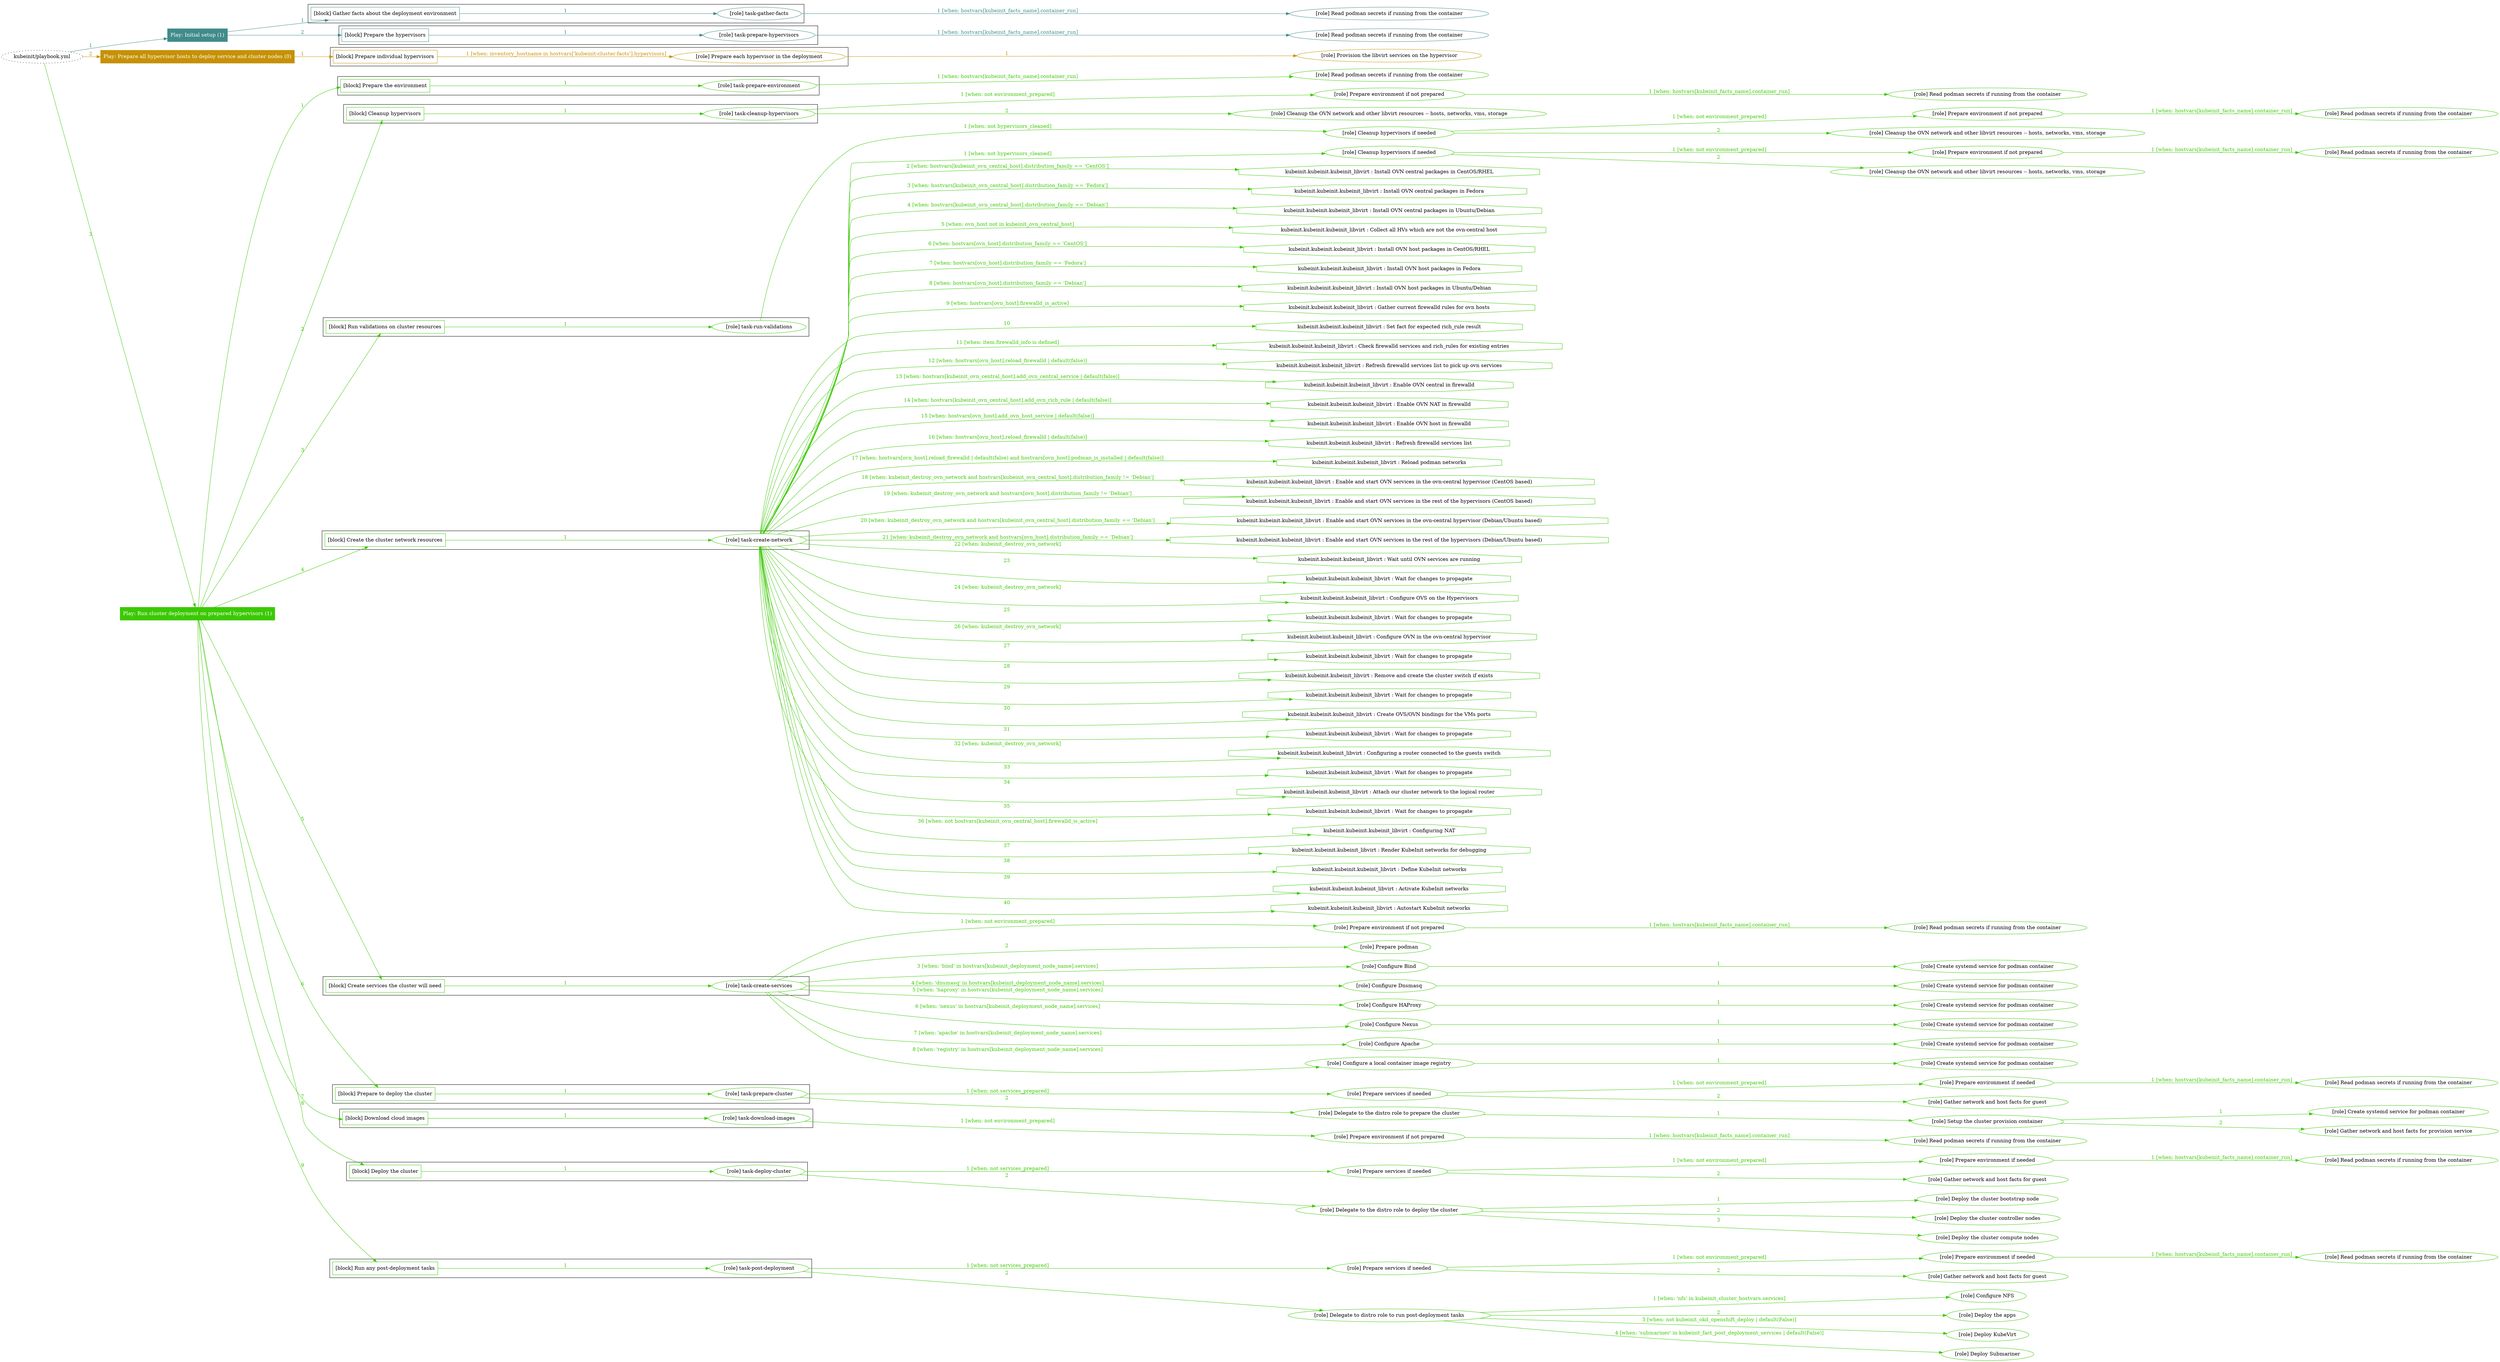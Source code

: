 digraph {
	graph [concentrate=true ordering=in rankdir=LR ratio=fill]
	edge [esep=5 sep=10]
	"kubeinit/playbook.yml" [id=root_node style=dotted]
	play_cabf9802 [label="Play: Initial setup (1)" color="#418b8b" fontcolor="#ffffff" id=play_cabf9802 shape=box style=filled tooltip=localhost]
	"kubeinit/playbook.yml" -> play_cabf9802 [label="1 " color="#418b8b" fontcolor="#418b8b" id=edge_e3c45d7b labeltooltip="1 " tooltip="1 "]
	subgraph "Read podman secrets if running from the container" {
		role_5ece493f [label="[role] Read podman secrets if running from the container" color="#418b8b" id=role_5ece493f tooltip="Read podman secrets if running from the container"]
	}
	subgraph "task-gather-facts" {
		role_f02b3d7f [label="[role] task-gather-facts" color="#418b8b" id=role_f02b3d7f tooltip="task-gather-facts"]
		role_f02b3d7f -> role_5ece493f [label="1 [when: hostvars[kubeinit_facts_name].container_run]" color="#418b8b" fontcolor="#418b8b" id=edge_bcd6546f labeltooltip="1 [when: hostvars[kubeinit_facts_name].container_run]" tooltip="1 [when: hostvars[kubeinit_facts_name].container_run]"]
	}
	subgraph "Read podman secrets if running from the container" {
		role_0c493a3a [label="[role] Read podman secrets if running from the container" color="#418b8b" id=role_0c493a3a tooltip="Read podman secrets if running from the container"]
	}
	subgraph "task-prepare-hypervisors" {
		role_e5fdb015 [label="[role] task-prepare-hypervisors" color="#418b8b" id=role_e5fdb015 tooltip="task-prepare-hypervisors"]
		role_e5fdb015 -> role_0c493a3a [label="1 [when: hostvars[kubeinit_facts_name].container_run]" color="#418b8b" fontcolor="#418b8b" id=edge_51dbef4d labeltooltip="1 [when: hostvars[kubeinit_facts_name].container_run]" tooltip="1 [when: hostvars[kubeinit_facts_name].container_run]"]
	}
	subgraph "Play: Initial setup (1)" {
		play_cabf9802 -> block_63828015 [label=1 color="#418b8b" fontcolor="#418b8b" id=edge_bca1ace8 labeltooltip=1 tooltip=1]
		subgraph cluster_block_63828015 {
			block_63828015 [label="[block] Gather facts about the deployment environment" color="#418b8b" id=block_63828015 labeltooltip="Gather facts about the deployment environment" shape=box tooltip="Gather facts about the deployment environment"]
			block_63828015 -> role_f02b3d7f [label="1 " color="#418b8b" fontcolor="#418b8b" id=edge_ab7aa948 labeltooltip="1 " tooltip="1 "]
		}
		play_cabf9802 -> block_e4cc759d [label=2 color="#418b8b" fontcolor="#418b8b" id=edge_51183c32 labeltooltip=2 tooltip=2]
		subgraph cluster_block_e4cc759d {
			block_e4cc759d [label="[block] Prepare the hypervisors" color="#418b8b" id=block_e4cc759d labeltooltip="Prepare the hypervisors" shape=box tooltip="Prepare the hypervisors"]
			block_e4cc759d -> role_e5fdb015 [label="1 " color="#418b8b" fontcolor="#418b8b" id=edge_0b7771c0 labeltooltip="1 " tooltip="1 "]
		}
	}
	play_862a6ce6 [label="Play: Prepare all hypervisor hosts to deploy service and cluster nodes (0)" color="#c69106" fontcolor="#ffffff" id=play_862a6ce6 shape=box style=filled tooltip="Play: Prepare all hypervisor hosts to deploy service and cluster nodes (0)"]
	"kubeinit/playbook.yml" -> play_862a6ce6 [label="2 " color="#c69106" fontcolor="#c69106" id=edge_25d911df labeltooltip="2 " tooltip="2 "]
	subgraph "Provision the libvirt services on the hypervisor" {
		role_0a3f92aa [label="[role] Provision the libvirt services on the hypervisor" color="#c69106" id=role_0a3f92aa tooltip="Provision the libvirt services on the hypervisor"]
	}
	subgraph "Prepare each hypervisor in the deployment" {
		role_ec476fa2 [label="[role] Prepare each hypervisor in the deployment" color="#c69106" id=role_ec476fa2 tooltip="Prepare each hypervisor in the deployment"]
		role_ec476fa2 -> role_0a3f92aa [label="1 " color="#c69106" fontcolor="#c69106" id=edge_fb4ad75f labeltooltip="1 " tooltip="1 "]
	}
	subgraph "Play: Prepare all hypervisor hosts to deploy service and cluster nodes (0)" {
		play_862a6ce6 -> block_74ffaebb [label=1 color="#c69106" fontcolor="#c69106" id=edge_ac08521b labeltooltip=1 tooltip=1]
		subgraph cluster_block_74ffaebb {
			block_74ffaebb [label="[block] Prepare individual hypervisors" color="#c69106" id=block_74ffaebb labeltooltip="Prepare individual hypervisors" shape=box tooltip="Prepare individual hypervisors"]
			block_74ffaebb -> role_ec476fa2 [label="1 [when: inventory_hostname in hostvars['kubeinit-cluster-facts'].hypervisors]" color="#c69106" fontcolor="#c69106" id=edge_28db22ad labeltooltip="1 [when: inventory_hostname in hostvars['kubeinit-cluster-facts'].hypervisors]" tooltip="1 [when: inventory_hostname in hostvars['kubeinit-cluster-facts'].hypervisors]"]
		}
	}
	play_f39ef445 [label="Play: Run cluster deployment on prepared hypervisors (1)" color="#3bc903" fontcolor="#ffffff" id=play_f39ef445 shape=box style=filled tooltip=localhost]
	"kubeinit/playbook.yml" -> play_f39ef445 [label="3 " color="#3bc903" fontcolor="#3bc903" id=edge_d84a5840 labeltooltip="3 " tooltip="3 "]
	subgraph "Read podman secrets if running from the container" {
		role_76f19af0 [label="[role] Read podman secrets if running from the container" color="#3bc903" id=role_76f19af0 tooltip="Read podman secrets if running from the container"]
	}
	subgraph "task-prepare-environment" {
		role_47490821 [label="[role] task-prepare-environment" color="#3bc903" id=role_47490821 tooltip="task-prepare-environment"]
		role_47490821 -> role_76f19af0 [label="1 [when: hostvars[kubeinit_facts_name].container_run]" color="#3bc903" fontcolor="#3bc903" id=edge_25eca5e9 labeltooltip="1 [when: hostvars[kubeinit_facts_name].container_run]" tooltip="1 [when: hostvars[kubeinit_facts_name].container_run]"]
	}
	subgraph "Read podman secrets if running from the container" {
		role_3ac7f9d9 [label="[role] Read podman secrets if running from the container" color="#3bc903" id=role_3ac7f9d9 tooltip="Read podman secrets if running from the container"]
	}
	subgraph "Prepare environment if not prepared" {
		role_e18d2479 [label="[role] Prepare environment if not prepared" color="#3bc903" id=role_e18d2479 tooltip="Prepare environment if not prepared"]
		role_e18d2479 -> role_3ac7f9d9 [label="1 [when: hostvars[kubeinit_facts_name].container_run]" color="#3bc903" fontcolor="#3bc903" id=edge_37725f39 labeltooltip="1 [when: hostvars[kubeinit_facts_name].container_run]" tooltip="1 [when: hostvars[kubeinit_facts_name].container_run]"]
	}
	subgraph "Cleanup the OVN network and other libvirt resources -- hosts, networks, vms, storage" {
		role_31cd370b [label="[role] Cleanup the OVN network and other libvirt resources -- hosts, networks, vms, storage" color="#3bc903" id=role_31cd370b tooltip="Cleanup the OVN network and other libvirt resources -- hosts, networks, vms, storage"]
	}
	subgraph "task-cleanup-hypervisors" {
		role_92da4c8a [label="[role] task-cleanup-hypervisors" color="#3bc903" id=role_92da4c8a tooltip="task-cleanup-hypervisors"]
		role_92da4c8a -> role_e18d2479 [label="1 [when: not environment_prepared]" color="#3bc903" fontcolor="#3bc903" id=edge_4e726503 labeltooltip="1 [when: not environment_prepared]" tooltip="1 [when: not environment_prepared]"]
		role_92da4c8a -> role_31cd370b [label="2 " color="#3bc903" fontcolor="#3bc903" id=edge_d5f6129c labeltooltip="2 " tooltip="2 "]
	}
	subgraph "Read podman secrets if running from the container" {
		role_55faa990 [label="[role] Read podman secrets if running from the container" color="#3bc903" id=role_55faa990 tooltip="Read podman secrets if running from the container"]
	}
	subgraph "Prepare environment if not prepared" {
		role_85556ecf [label="[role] Prepare environment if not prepared" color="#3bc903" id=role_85556ecf tooltip="Prepare environment if not prepared"]
		role_85556ecf -> role_55faa990 [label="1 [when: hostvars[kubeinit_facts_name].container_run]" color="#3bc903" fontcolor="#3bc903" id=edge_5a0d9ed9 labeltooltip="1 [when: hostvars[kubeinit_facts_name].container_run]" tooltip="1 [when: hostvars[kubeinit_facts_name].container_run]"]
	}
	subgraph "Cleanup the OVN network and other libvirt resources -- hosts, networks, vms, storage" {
		role_45c1219f [label="[role] Cleanup the OVN network and other libvirt resources -- hosts, networks, vms, storage" color="#3bc903" id=role_45c1219f tooltip="Cleanup the OVN network and other libvirt resources -- hosts, networks, vms, storage"]
	}
	subgraph "Cleanup hypervisors if needed" {
		role_9e860426 [label="[role] Cleanup hypervisors if needed" color="#3bc903" id=role_9e860426 tooltip="Cleanup hypervisors if needed"]
		role_9e860426 -> role_85556ecf [label="1 [when: not environment_prepared]" color="#3bc903" fontcolor="#3bc903" id=edge_2af7dc2a labeltooltip="1 [when: not environment_prepared]" tooltip="1 [when: not environment_prepared]"]
		role_9e860426 -> role_45c1219f [label="2 " color="#3bc903" fontcolor="#3bc903" id=edge_be597ecc labeltooltip="2 " tooltip="2 "]
	}
	subgraph "task-run-validations" {
		role_9f77ec29 [label="[role] task-run-validations" color="#3bc903" id=role_9f77ec29 tooltip="task-run-validations"]
		role_9f77ec29 -> role_9e860426 [label="1 [when: not hypervisors_cleaned]" color="#3bc903" fontcolor="#3bc903" id=edge_ff25f62e labeltooltip="1 [when: not hypervisors_cleaned]" tooltip="1 [when: not hypervisors_cleaned]"]
	}
	subgraph "Read podman secrets if running from the container" {
		role_3983d19b [label="[role] Read podman secrets if running from the container" color="#3bc903" id=role_3983d19b tooltip="Read podman secrets if running from the container"]
	}
	subgraph "Prepare environment if not prepared" {
		role_f18a41f3 [label="[role] Prepare environment if not prepared" color="#3bc903" id=role_f18a41f3 tooltip="Prepare environment if not prepared"]
		role_f18a41f3 -> role_3983d19b [label="1 [when: hostvars[kubeinit_facts_name].container_run]" color="#3bc903" fontcolor="#3bc903" id=edge_ad26d2d7 labeltooltip="1 [when: hostvars[kubeinit_facts_name].container_run]" tooltip="1 [when: hostvars[kubeinit_facts_name].container_run]"]
	}
	subgraph "Cleanup the OVN network and other libvirt resources -- hosts, networks, vms, storage" {
		role_21c69b2e [label="[role] Cleanup the OVN network and other libvirt resources -- hosts, networks, vms, storage" color="#3bc903" id=role_21c69b2e tooltip="Cleanup the OVN network and other libvirt resources -- hosts, networks, vms, storage"]
	}
	subgraph "Cleanup hypervisors if needed" {
		role_da685745 [label="[role] Cleanup hypervisors if needed" color="#3bc903" id=role_da685745 tooltip="Cleanup hypervisors if needed"]
		role_da685745 -> role_f18a41f3 [label="1 [when: not environment_prepared]" color="#3bc903" fontcolor="#3bc903" id=edge_d999c44d labeltooltip="1 [when: not environment_prepared]" tooltip="1 [when: not environment_prepared]"]
		role_da685745 -> role_21c69b2e [label="2 " color="#3bc903" fontcolor="#3bc903" id=edge_7733737f labeltooltip="2 " tooltip="2 "]
	}
	subgraph "task-create-network" {
		role_cc8841ad [label="[role] task-create-network" color="#3bc903" id=role_cc8841ad tooltip="task-create-network"]
		role_cc8841ad -> role_da685745 [label="1 [when: not hypervisors_cleaned]" color="#3bc903" fontcolor="#3bc903" id=edge_a12fc091 labeltooltip="1 [when: not hypervisors_cleaned]" tooltip="1 [when: not hypervisors_cleaned]"]
		task_f7ea4e47 [label="kubeinit.kubeinit.kubeinit_libvirt : Install OVN central packages in CentOS/RHEL" color="#3bc903" id=task_f7ea4e47 shape=octagon tooltip="kubeinit.kubeinit.kubeinit_libvirt : Install OVN central packages in CentOS/RHEL"]
		role_cc8841ad -> task_f7ea4e47 [label="2 [when: hostvars[kubeinit_ovn_central_host].distribution_family == 'CentOS']" color="#3bc903" fontcolor="#3bc903" id=edge_dc6b79fd labeltooltip="2 [when: hostvars[kubeinit_ovn_central_host].distribution_family == 'CentOS']" tooltip="2 [when: hostvars[kubeinit_ovn_central_host].distribution_family == 'CentOS']"]
		task_734beb15 [label="kubeinit.kubeinit.kubeinit_libvirt : Install OVN central packages in Fedora" color="#3bc903" id=task_734beb15 shape=octagon tooltip="kubeinit.kubeinit.kubeinit_libvirt : Install OVN central packages in Fedora"]
		role_cc8841ad -> task_734beb15 [label="3 [when: hostvars[kubeinit_ovn_central_host].distribution_family == 'Fedora']" color="#3bc903" fontcolor="#3bc903" id=edge_60e254bb labeltooltip="3 [when: hostvars[kubeinit_ovn_central_host].distribution_family == 'Fedora']" tooltip="3 [when: hostvars[kubeinit_ovn_central_host].distribution_family == 'Fedora']"]
		task_d4361227 [label="kubeinit.kubeinit.kubeinit_libvirt : Install OVN central packages in Ubuntu/Debian" color="#3bc903" id=task_d4361227 shape=octagon tooltip="kubeinit.kubeinit.kubeinit_libvirt : Install OVN central packages in Ubuntu/Debian"]
		role_cc8841ad -> task_d4361227 [label="4 [when: hostvars[kubeinit_ovn_central_host].distribution_family == 'Debian']" color="#3bc903" fontcolor="#3bc903" id=edge_dfb69b2c labeltooltip="4 [when: hostvars[kubeinit_ovn_central_host].distribution_family == 'Debian']" tooltip="4 [when: hostvars[kubeinit_ovn_central_host].distribution_family == 'Debian']"]
		task_2e7676b7 [label="kubeinit.kubeinit.kubeinit_libvirt : Collect all HVs which are not the ovn-central host" color="#3bc903" id=task_2e7676b7 shape=octagon tooltip="kubeinit.kubeinit.kubeinit_libvirt : Collect all HVs which are not the ovn-central host"]
		role_cc8841ad -> task_2e7676b7 [label="5 [when: ovn_host not in kubeinit_ovn_central_host]" color="#3bc903" fontcolor="#3bc903" id=edge_bfc54213 labeltooltip="5 [when: ovn_host not in kubeinit_ovn_central_host]" tooltip="5 [when: ovn_host not in kubeinit_ovn_central_host]"]
		task_23cff8ef [label="kubeinit.kubeinit.kubeinit_libvirt : Install OVN host packages in CentOS/RHEL" color="#3bc903" id=task_23cff8ef shape=octagon tooltip="kubeinit.kubeinit.kubeinit_libvirt : Install OVN host packages in CentOS/RHEL"]
		role_cc8841ad -> task_23cff8ef [label="6 [when: hostvars[ovn_host].distribution_family == 'CentOS']" color="#3bc903" fontcolor="#3bc903" id=edge_d5db1d3b labeltooltip="6 [when: hostvars[ovn_host].distribution_family == 'CentOS']" tooltip="6 [when: hostvars[ovn_host].distribution_family == 'CentOS']"]
		task_c52230ad [label="kubeinit.kubeinit.kubeinit_libvirt : Install OVN host packages in Fedora" color="#3bc903" id=task_c52230ad shape=octagon tooltip="kubeinit.kubeinit.kubeinit_libvirt : Install OVN host packages in Fedora"]
		role_cc8841ad -> task_c52230ad [label="7 [when: hostvars[ovn_host].distribution_family == 'Fedora']" color="#3bc903" fontcolor="#3bc903" id=edge_222341ba labeltooltip="7 [when: hostvars[ovn_host].distribution_family == 'Fedora']" tooltip="7 [when: hostvars[ovn_host].distribution_family == 'Fedora']"]
		task_0c124b02 [label="kubeinit.kubeinit.kubeinit_libvirt : Install OVN host packages in Ubuntu/Debian" color="#3bc903" id=task_0c124b02 shape=octagon tooltip="kubeinit.kubeinit.kubeinit_libvirt : Install OVN host packages in Ubuntu/Debian"]
		role_cc8841ad -> task_0c124b02 [label="8 [when: hostvars[ovn_host].distribution_family == 'Debian']" color="#3bc903" fontcolor="#3bc903" id=edge_2a2a6ddf labeltooltip="8 [when: hostvars[ovn_host].distribution_family == 'Debian']" tooltip="8 [when: hostvars[ovn_host].distribution_family == 'Debian']"]
		task_79f8a700 [label="kubeinit.kubeinit.kubeinit_libvirt : Gather current firewalld rules for ovn hosts" color="#3bc903" id=task_79f8a700 shape=octagon tooltip="kubeinit.kubeinit.kubeinit_libvirt : Gather current firewalld rules for ovn hosts"]
		role_cc8841ad -> task_79f8a700 [label="9 [when: hostvars[ovn_host].firewalld_is_active]" color="#3bc903" fontcolor="#3bc903" id=edge_7904a75f labeltooltip="9 [when: hostvars[ovn_host].firewalld_is_active]" tooltip="9 [when: hostvars[ovn_host].firewalld_is_active]"]
		task_66c596e1 [label="kubeinit.kubeinit.kubeinit_libvirt : Set fact for expected rich_rule result" color="#3bc903" id=task_66c596e1 shape=octagon tooltip="kubeinit.kubeinit.kubeinit_libvirt : Set fact for expected rich_rule result"]
		role_cc8841ad -> task_66c596e1 [label="10 " color="#3bc903" fontcolor="#3bc903" id=edge_b8c54404 labeltooltip="10 " tooltip="10 "]
		task_1ba42e80 [label="kubeinit.kubeinit.kubeinit_libvirt : Check firewalld services and rich_rules for existing entries" color="#3bc903" id=task_1ba42e80 shape=octagon tooltip="kubeinit.kubeinit.kubeinit_libvirt : Check firewalld services and rich_rules for existing entries"]
		role_cc8841ad -> task_1ba42e80 [label="11 [when: item.firewalld_info is defined]" color="#3bc903" fontcolor="#3bc903" id=edge_ee96423d labeltooltip="11 [when: item.firewalld_info is defined]" tooltip="11 [when: item.firewalld_info is defined]"]
		task_5bc02caa [label="kubeinit.kubeinit.kubeinit_libvirt : Refresh firewalld services list to pick up ovn services" color="#3bc903" id=task_5bc02caa shape=octagon tooltip="kubeinit.kubeinit.kubeinit_libvirt : Refresh firewalld services list to pick up ovn services"]
		role_cc8841ad -> task_5bc02caa [label="12 [when: hostvars[ovn_host].reload_firewalld | default(false)]" color="#3bc903" fontcolor="#3bc903" id=edge_2b2af424 labeltooltip="12 [when: hostvars[ovn_host].reload_firewalld | default(false)]" tooltip="12 [when: hostvars[ovn_host].reload_firewalld | default(false)]"]
		task_a3d27806 [label="kubeinit.kubeinit.kubeinit_libvirt : Enable OVN central in firewalld" color="#3bc903" id=task_a3d27806 shape=octagon tooltip="kubeinit.kubeinit.kubeinit_libvirt : Enable OVN central in firewalld"]
		role_cc8841ad -> task_a3d27806 [label="13 [when: hostvars[kubeinit_ovn_central_host].add_ovn_central_service | default(false)]" color="#3bc903" fontcolor="#3bc903" id=edge_98113e2c labeltooltip="13 [when: hostvars[kubeinit_ovn_central_host].add_ovn_central_service | default(false)]" tooltip="13 [when: hostvars[kubeinit_ovn_central_host].add_ovn_central_service | default(false)]"]
		task_06c7c47c [label="kubeinit.kubeinit.kubeinit_libvirt : Enable OVN NAT in firewalld" color="#3bc903" id=task_06c7c47c shape=octagon tooltip="kubeinit.kubeinit.kubeinit_libvirt : Enable OVN NAT in firewalld"]
		role_cc8841ad -> task_06c7c47c [label="14 [when: hostvars[kubeinit_ovn_central_host].add_ovn_rich_rule | default(false)]" color="#3bc903" fontcolor="#3bc903" id=edge_3bbaa516 labeltooltip="14 [when: hostvars[kubeinit_ovn_central_host].add_ovn_rich_rule | default(false)]" tooltip="14 [when: hostvars[kubeinit_ovn_central_host].add_ovn_rich_rule | default(false)]"]
		task_20630794 [label="kubeinit.kubeinit.kubeinit_libvirt : Enable OVN host in firewalld" color="#3bc903" id=task_20630794 shape=octagon tooltip="kubeinit.kubeinit.kubeinit_libvirt : Enable OVN host in firewalld"]
		role_cc8841ad -> task_20630794 [label="15 [when: hostvars[ovn_host].add_ovn_host_service | default(false)]" color="#3bc903" fontcolor="#3bc903" id=edge_95395513 labeltooltip="15 [when: hostvars[ovn_host].add_ovn_host_service | default(false)]" tooltip="15 [when: hostvars[ovn_host].add_ovn_host_service | default(false)]"]
		task_53ca06d5 [label="kubeinit.kubeinit.kubeinit_libvirt : Refresh firewalld services list" color="#3bc903" id=task_53ca06d5 shape=octagon tooltip="kubeinit.kubeinit.kubeinit_libvirt : Refresh firewalld services list"]
		role_cc8841ad -> task_53ca06d5 [label="16 [when: hostvars[ovn_host].reload_firewalld | default(false)]" color="#3bc903" fontcolor="#3bc903" id=edge_c6d18121 labeltooltip="16 [when: hostvars[ovn_host].reload_firewalld | default(false)]" tooltip="16 [when: hostvars[ovn_host].reload_firewalld | default(false)]"]
		task_2d76daea [label="kubeinit.kubeinit.kubeinit_libvirt : Reload podman networks" color="#3bc903" id=task_2d76daea shape=octagon tooltip="kubeinit.kubeinit.kubeinit_libvirt : Reload podman networks"]
		role_cc8841ad -> task_2d76daea [label="17 [when: hostvars[ovn_host].reload_firewalld | default(false) and hostvars[ovn_host].podman_is_installed | default(false)]" color="#3bc903" fontcolor="#3bc903" id=edge_d0d5d9a7 labeltooltip="17 [when: hostvars[ovn_host].reload_firewalld | default(false) and hostvars[ovn_host].podman_is_installed | default(false)]" tooltip="17 [when: hostvars[ovn_host].reload_firewalld | default(false) and hostvars[ovn_host].podman_is_installed | default(false)]"]
		task_77723871 [label="kubeinit.kubeinit.kubeinit_libvirt : Enable and start OVN services in the ovn-central hypervisor (CentOS based)" color="#3bc903" id=task_77723871 shape=octagon tooltip="kubeinit.kubeinit.kubeinit_libvirt : Enable and start OVN services in the ovn-central hypervisor (CentOS based)"]
		role_cc8841ad -> task_77723871 [label="18 [when: kubeinit_destroy_ovn_network and hostvars[kubeinit_ovn_central_host].distribution_family != 'Debian']" color="#3bc903" fontcolor="#3bc903" id=edge_704019aa labeltooltip="18 [when: kubeinit_destroy_ovn_network and hostvars[kubeinit_ovn_central_host].distribution_family != 'Debian']" tooltip="18 [when: kubeinit_destroy_ovn_network and hostvars[kubeinit_ovn_central_host].distribution_family != 'Debian']"]
		task_eada2b03 [label="kubeinit.kubeinit.kubeinit_libvirt : Enable and start OVN services in the rest of the hypervisors (CentOS based)" color="#3bc903" id=task_eada2b03 shape=octagon tooltip="kubeinit.kubeinit.kubeinit_libvirt : Enable and start OVN services in the rest of the hypervisors (CentOS based)"]
		role_cc8841ad -> task_eada2b03 [label="19 [when: kubeinit_destroy_ovn_network and hostvars[ovn_host].distribution_family != 'Debian']" color="#3bc903" fontcolor="#3bc903" id=edge_21a84121 labeltooltip="19 [when: kubeinit_destroy_ovn_network and hostvars[ovn_host].distribution_family != 'Debian']" tooltip="19 [when: kubeinit_destroy_ovn_network and hostvars[ovn_host].distribution_family != 'Debian']"]
		task_1dff1124 [label="kubeinit.kubeinit.kubeinit_libvirt : Enable and start OVN services in the ovn-central hypervisor (Debian/Ubuntu based)" color="#3bc903" id=task_1dff1124 shape=octagon tooltip="kubeinit.kubeinit.kubeinit_libvirt : Enable and start OVN services in the ovn-central hypervisor (Debian/Ubuntu based)"]
		role_cc8841ad -> task_1dff1124 [label="20 [when: kubeinit_destroy_ovn_network and hostvars[kubeinit_ovn_central_host].distribution_family == 'Debian']" color="#3bc903" fontcolor="#3bc903" id=edge_fb2b8f0f labeltooltip="20 [when: kubeinit_destroy_ovn_network and hostvars[kubeinit_ovn_central_host].distribution_family == 'Debian']" tooltip="20 [when: kubeinit_destroy_ovn_network and hostvars[kubeinit_ovn_central_host].distribution_family == 'Debian']"]
		task_dce139c9 [label="kubeinit.kubeinit.kubeinit_libvirt : Enable and start OVN services in the rest of the hypervisors (Debian/Ubuntu based)" color="#3bc903" id=task_dce139c9 shape=octagon tooltip="kubeinit.kubeinit.kubeinit_libvirt : Enable and start OVN services in the rest of the hypervisors (Debian/Ubuntu based)"]
		role_cc8841ad -> task_dce139c9 [label="21 [when: kubeinit_destroy_ovn_network and hostvars[ovn_host].distribution_family == 'Debian']" color="#3bc903" fontcolor="#3bc903" id=edge_ad68200c labeltooltip="21 [when: kubeinit_destroy_ovn_network and hostvars[ovn_host].distribution_family == 'Debian']" tooltip="21 [when: kubeinit_destroy_ovn_network and hostvars[ovn_host].distribution_family == 'Debian']"]
		task_03f4ce8d [label="kubeinit.kubeinit.kubeinit_libvirt : Wait until OVN services are running" color="#3bc903" id=task_03f4ce8d shape=octagon tooltip="kubeinit.kubeinit.kubeinit_libvirt : Wait until OVN services are running"]
		role_cc8841ad -> task_03f4ce8d [label="22 [when: kubeinit_destroy_ovn_network]" color="#3bc903" fontcolor="#3bc903" id=edge_9487eef7 labeltooltip="22 [when: kubeinit_destroy_ovn_network]" tooltip="22 [when: kubeinit_destroy_ovn_network]"]
		task_d24cb34a [label="kubeinit.kubeinit.kubeinit_libvirt : Wait for changes to propagate" color="#3bc903" id=task_d24cb34a shape=octagon tooltip="kubeinit.kubeinit.kubeinit_libvirt : Wait for changes to propagate"]
		role_cc8841ad -> task_d24cb34a [label="23 " color="#3bc903" fontcolor="#3bc903" id=edge_a0a08605 labeltooltip="23 " tooltip="23 "]
		task_67bc0d38 [label="kubeinit.kubeinit.kubeinit_libvirt : Configure OVS on the Hypervisors" color="#3bc903" id=task_67bc0d38 shape=octagon tooltip="kubeinit.kubeinit.kubeinit_libvirt : Configure OVS on the Hypervisors"]
		role_cc8841ad -> task_67bc0d38 [label="24 [when: kubeinit_destroy_ovn_network]" color="#3bc903" fontcolor="#3bc903" id=edge_1516c946 labeltooltip="24 [when: kubeinit_destroy_ovn_network]" tooltip="24 [when: kubeinit_destroy_ovn_network]"]
		task_1ad55b5b [label="kubeinit.kubeinit.kubeinit_libvirt : Wait for changes to propagate" color="#3bc903" id=task_1ad55b5b shape=octagon tooltip="kubeinit.kubeinit.kubeinit_libvirt : Wait for changes to propagate"]
		role_cc8841ad -> task_1ad55b5b [label="25 " color="#3bc903" fontcolor="#3bc903" id=edge_9c494f3a labeltooltip="25 " tooltip="25 "]
		task_b067590c [label="kubeinit.kubeinit.kubeinit_libvirt : Configure OVN in the ovn-central hypervisor" color="#3bc903" id=task_b067590c shape=octagon tooltip="kubeinit.kubeinit.kubeinit_libvirt : Configure OVN in the ovn-central hypervisor"]
		role_cc8841ad -> task_b067590c [label="26 [when: kubeinit_destroy_ovn_network]" color="#3bc903" fontcolor="#3bc903" id=edge_3e882a36 labeltooltip="26 [when: kubeinit_destroy_ovn_network]" tooltip="26 [when: kubeinit_destroy_ovn_network]"]
		task_5b2498db [label="kubeinit.kubeinit.kubeinit_libvirt : Wait for changes to propagate" color="#3bc903" id=task_5b2498db shape=octagon tooltip="kubeinit.kubeinit.kubeinit_libvirt : Wait for changes to propagate"]
		role_cc8841ad -> task_5b2498db [label="27 " color="#3bc903" fontcolor="#3bc903" id=edge_ef271471 labeltooltip="27 " tooltip="27 "]
		task_1a1190e5 [label="kubeinit.kubeinit.kubeinit_libvirt : Remove and create the cluster switch if exists" color="#3bc903" id=task_1a1190e5 shape=octagon tooltip="kubeinit.kubeinit.kubeinit_libvirt : Remove and create the cluster switch if exists"]
		role_cc8841ad -> task_1a1190e5 [label="28 " color="#3bc903" fontcolor="#3bc903" id=edge_687e68fd labeltooltip="28 " tooltip="28 "]
		task_69a5d6d5 [label="kubeinit.kubeinit.kubeinit_libvirt : Wait for changes to propagate" color="#3bc903" id=task_69a5d6d5 shape=octagon tooltip="kubeinit.kubeinit.kubeinit_libvirt : Wait for changes to propagate"]
		role_cc8841ad -> task_69a5d6d5 [label="29 " color="#3bc903" fontcolor="#3bc903" id=edge_65a06403 labeltooltip="29 " tooltip="29 "]
		task_814dd36e [label="kubeinit.kubeinit.kubeinit_libvirt : Create OVS/OVN bindings for the VMs ports" color="#3bc903" id=task_814dd36e shape=octagon tooltip="kubeinit.kubeinit.kubeinit_libvirt : Create OVS/OVN bindings for the VMs ports"]
		role_cc8841ad -> task_814dd36e [label="30 " color="#3bc903" fontcolor="#3bc903" id=edge_1b026d9f labeltooltip="30 " tooltip="30 "]
		task_52f89820 [label="kubeinit.kubeinit.kubeinit_libvirt : Wait for changes to propagate" color="#3bc903" id=task_52f89820 shape=octagon tooltip="kubeinit.kubeinit.kubeinit_libvirt : Wait for changes to propagate"]
		role_cc8841ad -> task_52f89820 [label="31 " color="#3bc903" fontcolor="#3bc903" id=edge_963ae7ff labeltooltip="31 " tooltip="31 "]
		task_a51e4a34 [label="kubeinit.kubeinit.kubeinit_libvirt : Configuring a router connected to the guests switch" color="#3bc903" id=task_a51e4a34 shape=octagon tooltip="kubeinit.kubeinit.kubeinit_libvirt : Configuring a router connected to the guests switch"]
		role_cc8841ad -> task_a51e4a34 [label="32 [when: kubeinit_destroy_ovn_network]" color="#3bc903" fontcolor="#3bc903" id=edge_d756f614 labeltooltip="32 [when: kubeinit_destroy_ovn_network]" tooltip="32 [when: kubeinit_destroy_ovn_network]"]
		task_d344afe5 [label="kubeinit.kubeinit.kubeinit_libvirt : Wait for changes to propagate" color="#3bc903" id=task_d344afe5 shape=octagon tooltip="kubeinit.kubeinit.kubeinit_libvirt : Wait for changes to propagate"]
		role_cc8841ad -> task_d344afe5 [label="33 " color="#3bc903" fontcolor="#3bc903" id=edge_e34570a4 labeltooltip="33 " tooltip="33 "]
		task_c02a39da [label="kubeinit.kubeinit.kubeinit_libvirt : Attach our cluster network to the logical router" color="#3bc903" id=task_c02a39da shape=octagon tooltip="kubeinit.kubeinit.kubeinit_libvirt : Attach our cluster network to the logical router"]
		role_cc8841ad -> task_c02a39da [label="34 " color="#3bc903" fontcolor="#3bc903" id=edge_1be2c95d labeltooltip="34 " tooltip="34 "]
		task_0de548b8 [label="kubeinit.kubeinit.kubeinit_libvirt : Wait for changes to propagate" color="#3bc903" id=task_0de548b8 shape=octagon tooltip="kubeinit.kubeinit.kubeinit_libvirt : Wait for changes to propagate"]
		role_cc8841ad -> task_0de548b8 [label="35 " color="#3bc903" fontcolor="#3bc903" id=edge_ac9c1d22 labeltooltip="35 " tooltip="35 "]
		task_5b62cef9 [label="kubeinit.kubeinit.kubeinit_libvirt : Configuring NAT" color="#3bc903" id=task_5b62cef9 shape=octagon tooltip="kubeinit.kubeinit.kubeinit_libvirt : Configuring NAT"]
		role_cc8841ad -> task_5b62cef9 [label="36 [when: not hostvars[kubeinit_ovn_central_host].firewalld_is_active]" color="#3bc903" fontcolor="#3bc903" id=edge_a6191582 labeltooltip="36 [when: not hostvars[kubeinit_ovn_central_host].firewalld_is_active]" tooltip="36 [when: not hostvars[kubeinit_ovn_central_host].firewalld_is_active]"]
		task_2bb62109 [label="kubeinit.kubeinit.kubeinit_libvirt : Render KubeInit networks for debugging" color="#3bc903" id=task_2bb62109 shape=octagon tooltip="kubeinit.kubeinit.kubeinit_libvirt : Render KubeInit networks for debugging"]
		role_cc8841ad -> task_2bb62109 [label="37 " color="#3bc903" fontcolor="#3bc903" id=edge_8ab0591c labeltooltip="37 " tooltip="37 "]
		task_c043c717 [label="kubeinit.kubeinit.kubeinit_libvirt : Define KubeInit networks" color="#3bc903" id=task_c043c717 shape=octagon tooltip="kubeinit.kubeinit.kubeinit_libvirt : Define KubeInit networks"]
		role_cc8841ad -> task_c043c717 [label="38 " color="#3bc903" fontcolor="#3bc903" id=edge_bfa764ac labeltooltip="38 " tooltip="38 "]
		task_3b5df864 [label="kubeinit.kubeinit.kubeinit_libvirt : Activate KubeInit networks" color="#3bc903" id=task_3b5df864 shape=octagon tooltip="kubeinit.kubeinit.kubeinit_libvirt : Activate KubeInit networks"]
		role_cc8841ad -> task_3b5df864 [label="39 " color="#3bc903" fontcolor="#3bc903" id=edge_a0699b75 labeltooltip="39 " tooltip="39 "]
		task_f4b15f48 [label="kubeinit.kubeinit.kubeinit_libvirt : Autostart KubeInit networks" color="#3bc903" id=task_f4b15f48 shape=octagon tooltip="kubeinit.kubeinit.kubeinit_libvirt : Autostart KubeInit networks"]
		role_cc8841ad -> task_f4b15f48 [label="40 " color="#3bc903" fontcolor="#3bc903" id=edge_b870ab2b labeltooltip="40 " tooltip="40 "]
	}
	subgraph "Read podman secrets if running from the container" {
		role_1ed8d5e5 [label="[role] Read podman secrets if running from the container" color="#3bc903" id=role_1ed8d5e5 tooltip="Read podman secrets if running from the container"]
	}
	subgraph "Prepare environment if not prepared" {
		role_9359dc3e [label="[role] Prepare environment if not prepared" color="#3bc903" id=role_9359dc3e tooltip="Prepare environment if not prepared"]
		role_9359dc3e -> role_1ed8d5e5 [label="1 [when: hostvars[kubeinit_facts_name].container_run]" color="#3bc903" fontcolor="#3bc903" id=edge_a547300f labeltooltip="1 [when: hostvars[kubeinit_facts_name].container_run]" tooltip="1 [when: hostvars[kubeinit_facts_name].container_run]"]
	}
	subgraph "Prepare podman" {
		role_32f73202 [label="[role] Prepare podman" color="#3bc903" id=role_32f73202 tooltip="Prepare podman"]
	}
	subgraph "Create systemd service for podman container" {
		role_c20ce0ac [label="[role] Create systemd service for podman container" color="#3bc903" id=role_c20ce0ac tooltip="Create systemd service for podman container"]
	}
	subgraph "Configure Bind" {
		role_7fd15efb [label="[role] Configure Bind" color="#3bc903" id=role_7fd15efb tooltip="Configure Bind"]
		role_7fd15efb -> role_c20ce0ac [label="1 " color="#3bc903" fontcolor="#3bc903" id=edge_b3c5c718 labeltooltip="1 " tooltip="1 "]
	}
	subgraph "Create systemd service for podman container" {
		role_2b3d65c1 [label="[role] Create systemd service for podman container" color="#3bc903" id=role_2b3d65c1 tooltip="Create systemd service for podman container"]
	}
	subgraph "Configure Dnsmasq" {
		role_3b55e4db [label="[role] Configure Dnsmasq" color="#3bc903" id=role_3b55e4db tooltip="Configure Dnsmasq"]
		role_3b55e4db -> role_2b3d65c1 [label="1 " color="#3bc903" fontcolor="#3bc903" id=edge_0995a582 labeltooltip="1 " tooltip="1 "]
	}
	subgraph "Create systemd service for podman container" {
		role_14311ce8 [label="[role] Create systemd service for podman container" color="#3bc903" id=role_14311ce8 tooltip="Create systemd service for podman container"]
	}
	subgraph "Configure HAProxy" {
		role_1dc67c24 [label="[role] Configure HAProxy" color="#3bc903" id=role_1dc67c24 tooltip="Configure HAProxy"]
		role_1dc67c24 -> role_14311ce8 [label="1 " color="#3bc903" fontcolor="#3bc903" id=edge_5f2ced82 labeltooltip="1 " tooltip="1 "]
	}
	subgraph "Create systemd service for podman container" {
		role_a50e1086 [label="[role] Create systemd service for podman container" color="#3bc903" id=role_a50e1086 tooltip="Create systemd service for podman container"]
	}
	subgraph "Configure Nexus" {
		role_a7693bea [label="[role] Configure Nexus" color="#3bc903" id=role_a7693bea tooltip="Configure Nexus"]
		role_a7693bea -> role_a50e1086 [label="1 " color="#3bc903" fontcolor="#3bc903" id=edge_c389616a labeltooltip="1 " tooltip="1 "]
	}
	subgraph "Create systemd service for podman container" {
		role_dbe7229d [label="[role] Create systemd service for podman container" color="#3bc903" id=role_dbe7229d tooltip="Create systemd service for podman container"]
	}
	subgraph "Configure Apache" {
		role_4ce52375 [label="[role] Configure Apache" color="#3bc903" id=role_4ce52375 tooltip="Configure Apache"]
		role_4ce52375 -> role_dbe7229d [label="1 " color="#3bc903" fontcolor="#3bc903" id=edge_98b066e2 labeltooltip="1 " tooltip="1 "]
	}
	subgraph "Create systemd service for podman container" {
		role_19759f74 [label="[role] Create systemd service for podman container" color="#3bc903" id=role_19759f74 tooltip="Create systemd service for podman container"]
	}
	subgraph "Configure a local container image registry" {
		role_ccc86a2a [label="[role] Configure a local container image registry" color="#3bc903" id=role_ccc86a2a tooltip="Configure a local container image registry"]
		role_ccc86a2a -> role_19759f74 [label="1 " color="#3bc903" fontcolor="#3bc903" id=edge_19582546 labeltooltip="1 " tooltip="1 "]
	}
	subgraph "task-create-services" {
		role_ba6bce1f [label="[role] task-create-services" color="#3bc903" id=role_ba6bce1f tooltip="task-create-services"]
		role_ba6bce1f -> role_9359dc3e [label="1 [when: not environment_prepared]" color="#3bc903" fontcolor="#3bc903" id=edge_30c82b47 labeltooltip="1 [when: not environment_prepared]" tooltip="1 [when: not environment_prepared]"]
		role_ba6bce1f -> role_32f73202 [label="2 " color="#3bc903" fontcolor="#3bc903" id=edge_15315617 labeltooltip="2 " tooltip="2 "]
		role_ba6bce1f -> role_7fd15efb [label="3 [when: 'bind' in hostvars[kubeinit_deployment_node_name].services]" color="#3bc903" fontcolor="#3bc903" id=edge_62615858 labeltooltip="3 [when: 'bind' in hostvars[kubeinit_deployment_node_name].services]" tooltip="3 [when: 'bind' in hostvars[kubeinit_deployment_node_name].services]"]
		role_ba6bce1f -> role_3b55e4db [label="4 [when: 'dnsmasq' in hostvars[kubeinit_deployment_node_name].services]" color="#3bc903" fontcolor="#3bc903" id=edge_97d97ca9 labeltooltip="4 [when: 'dnsmasq' in hostvars[kubeinit_deployment_node_name].services]" tooltip="4 [when: 'dnsmasq' in hostvars[kubeinit_deployment_node_name].services]"]
		role_ba6bce1f -> role_1dc67c24 [label="5 [when: 'haproxy' in hostvars[kubeinit_deployment_node_name].services]" color="#3bc903" fontcolor="#3bc903" id=edge_d503211e labeltooltip="5 [when: 'haproxy' in hostvars[kubeinit_deployment_node_name].services]" tooltip="5 [when: 'haproxy' in hostvars[kubeinit_deployment_node_name].services]"]
		role_ba6bce1f -> role_a7693bea [label="6 [when: 'nexus' in hostvars[kubeinit_deployment_node_name].services]" color="#3bc903" fontcolor="#3bc903" id=edge_9059b5ee labeltooltip="6 [when: 'nexus' in hostvars[kubeinit_deployment_node_name].services]" tooltip="6 [when: 'nexus' in hostvars[kubeinit_deployment_node_name].services]"]
		role_ba6bce1f -> role_4ce52375 [label="7 [when: 'apache' in hostvars[kubeinit_deployment_node_name].services]" color="#3bc903" fontcolor="#3bc903" id=edge_1ce82bb3 labeltooltip="7 [when: 'apache' in hostvars[kubeinit_deployment_node_name].services]" tooltip="7 [when: 'apache' in hostvars[kubeinit_deployment_node_name].services]"]
		role_ba6bce1f -> role_ccc86a2a [label="8 [when: 'registry' in hostvars[kubeinit_deployment_node_name].services]" color="#3bc903" fontcolor="#3bc903" id=edge_1805cd00 labeltooltip="8 [when: 'registry' in hostvars[kubeinit_deployment_node_name].services]" tooltip="8 [when: 'registry' in hostvars[kubeinit_deployment_node_name].services]"]
	}
	subgraph "Read podman secrets if running from the container" {
		role_e9fde424 [label="[role] Read podman secrets if running from the container" color="#3bc903" id=role_e9fde424 tooltip="Read podman secrets if running from the container"]
	}
	subgraph "Prepare environment if needed" {
		role_37efea79 [label="[role] Prepare environment if needed" color="#3bc903" id=role_37efea79 tooltip="Prepare environment if needed"]
		role_37efea79 -> role_e9fde424 [label="1 [when: hostvars[kubeinit_facts_name].container_run]" color="#3bc903" fontcolor="#3bc903" id=edge_9ccc5cca labeltooltip="1 [when: hostvars[kubeinit_facts_name].container_run]" tooltip="1 [when: hostvars[kubeinit_facts_name].container_run]"]
	}
	subgraph "Gather network and host facts for guest" {
		role_3d2e4642 [label="[role] Gather network and host facts for guest" color="#3bc903" id=role_3d2e4642 tooltip="Gather network and host facts for guest"]
	}
	subgraph "Prepare services if needed" {
		role_2171189c [label="[role] Prepare services if needed" color="#3bc903" id=role_2171189c tooltip="Prepare services if needed"]
		role_2171189c -> role_37efea79 [label="1 [when: not environment_prepared]" color="#3bc903" fontcolor="#3bc903" id=edge_2322c346 labeltooltip="1 [when: not environment_prepared]" tooltip="1 [when: not environment_prepared]"]
		role_2171189c -> role_3d2e4642 [label="2 " color="#3bc903" fontcolor="#3bc903" id=edge_2cea8cc6 labeltooltip="2 " tooltip="2 "]
	}
	subgraph "Create systemd service for podman container" {
		role_53abe7e9 [label="[role] Create systemd service for podman container" color="#3bc903" id=role_53abe7e9 tooltip="Create systemd service for podman container"]
	}
	subgraph "Gather network and host facts for provision service" {
		role_535858ac [label="[role] Gather network and host facts for provision service" color="#3bc903" id=role_535858ac tooltip="Gather network and host facts for provision service"]
	}
	subgraph "Setup the cluster provision container" {
		role_dc6ae2bb [label="[role] Setup the cluster provision container" color="#3bc903" id=role_dc6ae2bb tooltip="Setup the cluster provision container"]
		role_dc6ae2bb -> role_53abe7e9 [label="1 " color="#3bc903" fontcolor="#3bc903" id=edge_6aa8342e labeltooltip="1 " tooltip="1 "]
		role_dc6ae2bb -> role_535858ac [label="2 " color="#3bc903" fontcolor="#3bc903" id=edge_97f4e0f9 labeltooltip="2 " tooltip="2 "]
	}
	subgraph "Delegate to the distro role to prepare the cluster" {
		role_da8f7010 [label="[role] Delegate to the distro role to prepare the cluster" color="#3bc903" id=role_da8f7010 tooltip="Delegate to the distro role to prepare the cluster"]
		role_da8f7010 -> role_dc6ae2bb [label="1 " color="#3bc903" fontcolor="#3bc903" id=edge_fc37b4ab labeltooltip="1 " tooltip="1 "]
	}
	subgraph "task-prepare-cluster" {
		role_25502eda [label="[role] task-prepare-cluster" color="#3bc903" id=role_25502eda tooltip="task-prepare-cluster"]
		role_25502eda -> role_2171189c [label="1 [when: not services_prepared]" color="#3bc903" fontcolor="#3bc903" id=edge_802de2bc labeltooltip="1 [when: not services_prepared]" tooltip="1 [when: not services_prepared]"]
		role_25502eda -> role_da8f7010 [label="2 " color="#3bc903" fontcolor="#3bc903" id=edge_e2aade4f labeltooltip="2 " tooltip="2 "]
	}
	subgraph "Read podman secrets if running from the container" {
		role_f8a193d8 [label="[role] Read podman secrets if running from the container" color="#3bc903" id=role_f8a193d8 tooltip="Read podman secrets if running from the container"]
	}
	subgraph "Prepare environment if not prepared" {
		role_6df16144 [label="[role] Prepare environment if not prepared" color="#3bc903" id=role_6df16144 tooltip="Prepare environment if not prepared"]
		role_6df16144 -> role_f8a193d8 [label="1 [when: hostvars[kubeinit_facts_name].container_run]" color="#3bc903" fontcolor="#3bc903" id=edge_76b71100 labeltooltip="1 [when: hostvars[kubeinit_facts_name].container_run]" tooltip="1 [when: hostvars[kubeinit_facts_name].container_run]"]
	}
	subgraph "task-download-images" {
		role_16b3edf8 [label="[role] task-download-images" color="#3bc903" id=role_16b3edf8 tooltip="task-download-images"]
		role_16b3edf8 -> role_6df16144 [label="1 [when: not environment_prepared]" color="#3bc903" fontcolor="#3bc903" id=edge_1af30567 labeltooltip="1 [when: not environment_prepared]" tooltip="1 [when: not environment_prepared]"]
	}
	subgraph "Read podman secrets if running from the container" {
		role_02bdc5de [label="[role] Read podman secrets if running from the container" color="#3bc903" id=role_02bdc5de tooltip="Read podman secrets if running from the container"]
	}
	subgraph "Prepare environment if needed" {
		role_6367aa27 [label="[role] Prepare environment if needed" color="#3bc903" id=role_6367aa27 tooltip="Prepare environment if needed"]
		role_6367aa27 -> role_02bdc5de [label="1 [when: hostvars[kubeinit_facts_name].container_run]" color="#3bc903" fontcolor="#3bc903" id=edge_21bfab2d labeltooltip="1 [when: hostvars[kubeinit_facts_name].container_run]" tooltip="1 [when: hostvars[kubeinit_facts_name].container_run]"]
	}
	subgraph "Gather network and host facts for guest" {
		role_34afb046 [label="[role] Gather network and host facts for guest" color="#3bc903" id=role_34afb046 tooltip="Gather network and host facts for guest"]
	}
	subgraph "Prepare services if needed" {
		role_a744ac30 [label="[role] Prepare services if needed" color="#3bc903" id=role_a744ac30 tooltip="Prepare services if needed"]
		role_a744ac30 -> role_6367aa27 [label="1 [when: not environment_prepared]" color="#3bc903" fontcolor="#3bc903" id=edge_10ce25d2 labeltooltip="1 [when: not environment_prepared]" tooltip="1 [when: not environment_prepared]"]
		role_a744ac30 -> role_34afb046 [label="2 " color="#3bc903" fontcolor="#3bc903" id=edge_679cb2fd labeltooltip="2 " tooltip="2 "]
	}
	subgraph "Deploy the cluster bootstrap node" {
		role_353297cd [label="[role] Deploy the cluster bootstrap node" color="#3bc903" id=role_353297cd tooltip="Deploy the cluster bootstrap node"]
	}
	subgraph "Deploy the cluster controller nodes" {
		role_0eeeba0a [label="[role] Deploy the cluster controller nodes" color="#3bc903" id=role_0eeeba0a tooltip="Deploy the cluster controller nodes"]
	}
	subgraph "Deploy the cluster compute nodes" {
		role_b1dfb9a4 [label="[role] Deploy the cluster compute nodes" color="#3bc903" id=role_b1dfb9a4 tooltip="Deploy the cluster compute nodes"]
	}
	subgraph "Delegate to the distro role to deploy the cluster" {
		role_a291374f [label="[role] Delegate to the distro role to deploy the cluster" color="#3bc903" id=role_a291374f tooltip="Delegate to the distro role to deploy the cluster"]
		role_a291374f -> role_353297cd [label="1 " color="#3bc903" fontcolor="#3bc903" id=edge_218c5b30 labeltooltip="1 " tooltip="1 "]
		role_a291374f -> role_0eeeba0a [label="2 " color="#3bc903" fontcolor="#3bc903" id=edge_a9ce4904 labeltooltip="2 " tooltip="2 "]
		role_a291374f -> role_b1dfb9a4 [label="3 " color="#3bc903" fontcolor="#3bc903" id=edge_522a1124 labeltooltip="3 " tooltip="3 "]
	}
	subgraph "task-deploy-cluster" {
		role_7ee87aa8 [label="[role] task-deploy-cluster" color="#3bc903" id=role_7ee87aa8 tooltip="task-deploy-cluster"]
		role_7ee87aa8 -> role_a744ac30 [label="1 [when: not services_prepared]" color="#3bc903" fontcolor="#3bc903" id=edge_0056c626 labeltooltip="1 [when: not services_prepared]" tooltip="1 [when: not services_prepared]"]
		role_7ee87aa8 -> role_a291374f [label="2 " color="#3bc903" fontcolor="#3bc903" id=edge_06d948dd labeltooltip="2 " tooltip="2 "]
	}
	subgraph "Read podman secrets if running from the container" {
		role_388810b7 [label="[role] Read podman secrets if running from the container" color="#3bc903" id=role_388810b7 tooltip="Read podman secrets if running from the container"]
	}
	subgraph "Prepare environment if needed" {
		role_e66c473a [label="[role] Prepare environment if needed" color="#3bc903" id=role_e66c473a tooltip="Prepare environment if needed"]
		role_e66c473a -> role_388810b7 [label="1 [when: hostvars[kubeinit_facts_name].container_run]" color="#3bc903" fontcolor="#3bc903" id=edge_3338fc39 labeltooltip="1 [when: hostvars[kubeinit_facts_name].container_run]" tooltip="1 [when: hostvars[kubeinit_facts_name].container_run]"]
	}
	subgraph "Gather network and host facts for guest" {
		role_f9ee6a66 [label="[role] Gather network and host facts for guest" color="#3bc903" id=role_f9ee6a66 tooltip="Gather network and host facts for guest"]
	}
	subgraph "Prepare services if needed" {
		role_acae88af [label="[role] Prepare services if needed" color="#3bc903" id=role_acae88af tooltip="Prepare services if needed"]
		role_acae88af -> role_e66c473a [label="1 [when: not environment_prepared]" color="#3bc903" fontcolor="#3bc903" id=edge_f18c1498 labeltooltip="1 [when: not environment_prepared]" tooltip="1 [when: not environment_prepared]"]
		role_acae88af -> role_f9ee6a66 [label="2 " color="#3bc903" fontcolor="#3bc903" id=edge_9fc91b0f labeltooltip="2 " tooltip="2 "]
	}
	subgraph "Configure NFS" {
		role_16523965 [label="[role] Configure NFS" color="#3bc903" id=role_16523965 tooltip="Configure NFS"]
	}
	subgraph "Deploy the apps" {
		role_9a2e14c8 [label="[role] Deploy the apps" color="#3bc903" id=role_9a2e14c8 tooltip="Deploy the apps"]
	}
	subgraph "Deploy KubeVirt" {
		role_4151f7de [label="[role] Deploy KubeVirt" color="#3bc903" id=role_4151f7de tooltip="Deploy KubeVirt"]
	}
	subgraph "Deploy Submariner" {
		role_cc080fbd [label="[role] Deploy Submariner" color="#3bc903" id=role_cc080fbd tooltip="Deploy Submariner"]
	}
	subgraph "Delegate to distro role to run post-deployment tasks" {
		role_a1c04a18 [label="[role] Delegate to distro role to run post-deployment tasks" color="#3bc903" id=role_a1c04a18 tooltip="Delegate to distro role to run post-deployment tasks"]
		role_a1c04a18 -> role_16523965 [label="1 [when: 'nfs' in kubeinit_cluster_hostvars.services]" color="#3bc903" fontcolor="#3bc903" id=edge_31c29ccf labeltooltip="1 [when: 'nfs' in kubeinit_cluster_hostvars.services]" tooltip="1 [when: 'nfs' in kubeinit_cluster_hostvars.services]"]
		role_a1c04a18 -> role_9a2e14c8 [label="2 " color="#3bc903" fontcolor="#3bc903" id=edge_d698c8f8 labeltooltip="2 " tooltip="2 "]
		role_a1c04a18 -> role_4151f7de [label="3 [when: not kubeinit_okd_openshift_deploy | default(False)]" color="#3bc903" fontcolor="#3bc903" id=edge_388bfec4 labeltooltip="3 [when: not kubeinit_okd_openshift_deploy | default(False)]" tooltip="3 [when: not kubeinit_okd_openshift_deploy | default(False)]"]
		role_a1c04a18 -> role_cc080fbd [label="4 [when: 'submariner' in kubeinit_fact_post_deployment_services | default(False)]" color="#3bc903" fontcolor="#3bc903" id=edge_11cddc3b labeltooltip="4 [when: 'submariner' in kubeinit_fact_post_deployment_services | default(False)]" tooltip="4 [when: 'submariner' in kubeinit_fact_post_deployment_services | default(False)]"]
	}
	subgraph "task-post-deployment" {
		role_99c11eca [label="[role] task-post-deployment" color="#3bc903" id=role_99c11eca tooltip="task-post-deployment"]
		role_99c11eca -> role_acae88af [label="1 [when: not services_prepared]" color="#3bc903" fontcolor="#3bc903" id=edge_0ec5b0f7 labeltooltip="1 [when: not services_prepared]" tooltip="1 [when: not services_prepared]"]
		role_99c11eca -> role_a1c04a18 [label="2 " color="#3bc903" fontcolor="#3bc903" id=edge_4b23d4f0 labeltooltip="2 " tooltip="2 "]
	}
	subgraph "Play: Run cluster deployment on prepared hypervisors (1)" {
		play_f39ef445 -> block_fe370e5c [label=1 color="#3bc903" fontcolor="#3bc903" id=edge_2a3c6699 labeltooltip=1 tooltip=1]
		subgraph cluster_block_fe370e5c {
			block_fe370e5c [label="[block] Prepare the environment" color="#3bc903" id=block_fe370e5c labeltooltip="Prepare the environment" shape=box tooltip="Prepare the environment"]
			block_fe370e5c -> role_47490821 [label="1 " color="#3bc903" fontcolor="#3bc903" id=edge_86e143ab labeltooltip="1 " tooltip="1 "]
		}
		play_f39ef445 -> block_c043ccc8 [label=2 color="#3bc903" fontcolor="#3bc903" id=edge_6a717ad1 labeltooltip=2 tooltip=2]
		subgraph cluster_block_c043ccc8 {
			block_c043ccc8 [label="[block] Cleanup hypervisors" color="#3bc903" id=block_c043ccc8 labeltooltip="Cleanup hypervisors" shape=box tooltip="Cleanup hypervisors"]
			block_c043ccc8 -> role_92da4c8a [label="1 " color="#3bc903" fontcolor="#3bc903" id=edge_325b24c1 labeltooltip="1 " tooltip="1 "]
		}
		play_f39ef445 -> block_42a3fa4f [label=3 color="#3bc903" fontcolor="#3bc903" id=edge_55cb64e5 labeltooltip=3 tooltip=3]
		subgraph cluster_block_42a3fa4f {
			block_42a3fa4f [label="[block] Run validations on cluster resources" color="#3bc903" id=block_42a3fa4f labeltooltip="Run validations on cluster resources" shape=box tooltip="Run validations on cluster resources"]
			block_42a3fa4f -> role_9f77ec29 [label="1 " color="#3bc903" fontcolor="#3bc903" id=edge_17958925 labeltooltip="1 " tooltip="1 "]
		}
		play_f39ef445 -> block_7e033ccd [label=4 color="#3bc903" fontcolor="#3bc903" id=edge_d875ac41 labeltooltip=4 tooltip=4]
		subgraph cluster_block_7e033ccd {
			block_7e033ccd [label="[block] Create the cluster network resources" color="#3bc903" id=block_7e033ccd labeltooltip="Create the cluster network resources" shape=box tooltip="Create the cluster network resources"]
			block_7e033ccd -> role_cc8841ad [label="1 " color="#3bc903" fontcolor="#3bc903" id=edge_9a783ff1 labeltooltip="1 " tooltip="1 "]
		}
		play_f39ef445 -> block_556bc635 [label=5 color="#3bc903" fontcolor="#3bc903" id=edge_f0a5875b labeltooltip=5 tooltip=5]
		subgraph cluster_block_556bc635 {
			block_556bc635 [label="[block] Create services the cluster will need" color="#3bc903" id=block_556bc635 labeltooltip="Create services the cluster will need" shape=box tooltip="Create services the cluster will need"]
			block_556bc635 -> role_ba6bce1f [label="1 " color="#3bc903" fontcolor="#3bc903" id=edge_e7b13a5f labeltooltip="1 " tooltip="1 "]
		}
		play_f39ef445 -> block_6ead5acc [label=6 color="#3bc903" fontcolor="#3bc903" id=edge_261eca4c labeltooltip=6 tooltip=6]
		subgraph cluster_block_6ead5acc {
			block_6ead5acc [label="[block] Prepare to deploy the cluster" color="#3bc903" id=block_6ead5acc labeltooltip="Prepare to deploy the cluster" shape=box tooltip="Prepare to deploy the cluster"]
			block_6ead5acc -> role_25502eda [label="1 " color="#3bc903" fontcolor="#3bc903" id=edge_0acded2c labeltooltip="1 " tooltip="1 "]
		}
		play_f39ef445 -> block_48fba313 [label=7 color="#3bc903" fontcolor="#3bc903" id=edge_c4d6cee2 labeltooltip=7 tooltip=7]
		subgraph cluster_block_48fba313 {
			block_48fba313 [label="[block] Download cloud images" color="#3bc903" id=block_48fba313 labeltooltip="Download cloud images" shape=box tooltip="Download cloud images"]
			block_48fba313 -> role_16b3edf8 [label="1 " color="#3bc903" fontcolor="#3bc903" id=edge_7e0a39c5 labeltooltip="1 " tooltip="1 "]
		}
		play_f39ef445 -> block_c8de4e39 [label=8 color="#3bc903" fontcolor="#3bc903" id=edge_ba96e47f labeltooltip=8 tooltip=8]
		subgraph cluster_block_c8de4e39 {
			block_c8de4e39 [label="[block] Deploy the cluster" color="#3bc903" id=block_c8de4e39 labeltooltip="Deploy the cluster" shape=box tooltip="Deploy the cluster"]
			block_c8de4e39 -> role_7ee87aa8 [label="1 " color="#3bc903" fontcolor="#3bc903" id=edge_24fcc23d labeltooltip="1 " tooltip="1 "]
		}
		play_f39ef445 -> block_69cc8cf8 [label=9 color="#3bc903" fontcolor="#3bc903" id=edge_b89fe025 labeltooltip=9 tooltip=9]
		subgraph cluster_block_69cc8cf8 {
			block_69cc8cf8 [label="[block] Run any post-deployment tasks" color="#3bc903" id=block_69cc8cf8 labeltooltip="Run any post-deployment tasks" shape=box tooltip="Run any post-deployment tasks"]
			block_69cc8cf8 -> role_99c11eca [label="1 " color="#3bc903" fontcolor="#3bc903" id=edge_e67ce829 labeltooltip="1 " tooltip="1 "]
		}
	}
}
